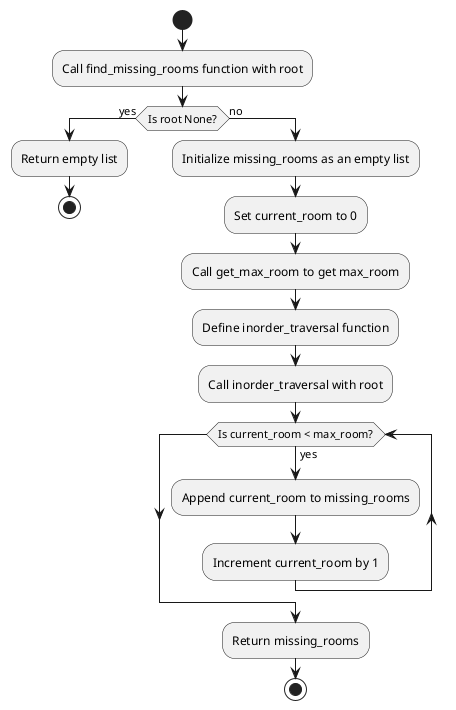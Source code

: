 @startuml
start

:Call find_missing_rooms function with root;
if (Is root None?) then (yes)
    :Return empty list;
    stop
else (no)
    :Initialize missing_rooms as an empty list;
    :Set current_room to 0;

    :Call get_max_room to get max_room;
    
    :Define inorder_traversal function;

    :Call inorder_traversal with root;
    while (Is current_room < max_room?) is (yes)
        :Append current_room to missing_rooms;
        :Increment current_room by 1;
    endwhile
    
    :Return missing_rooms;
stop
@enduml
